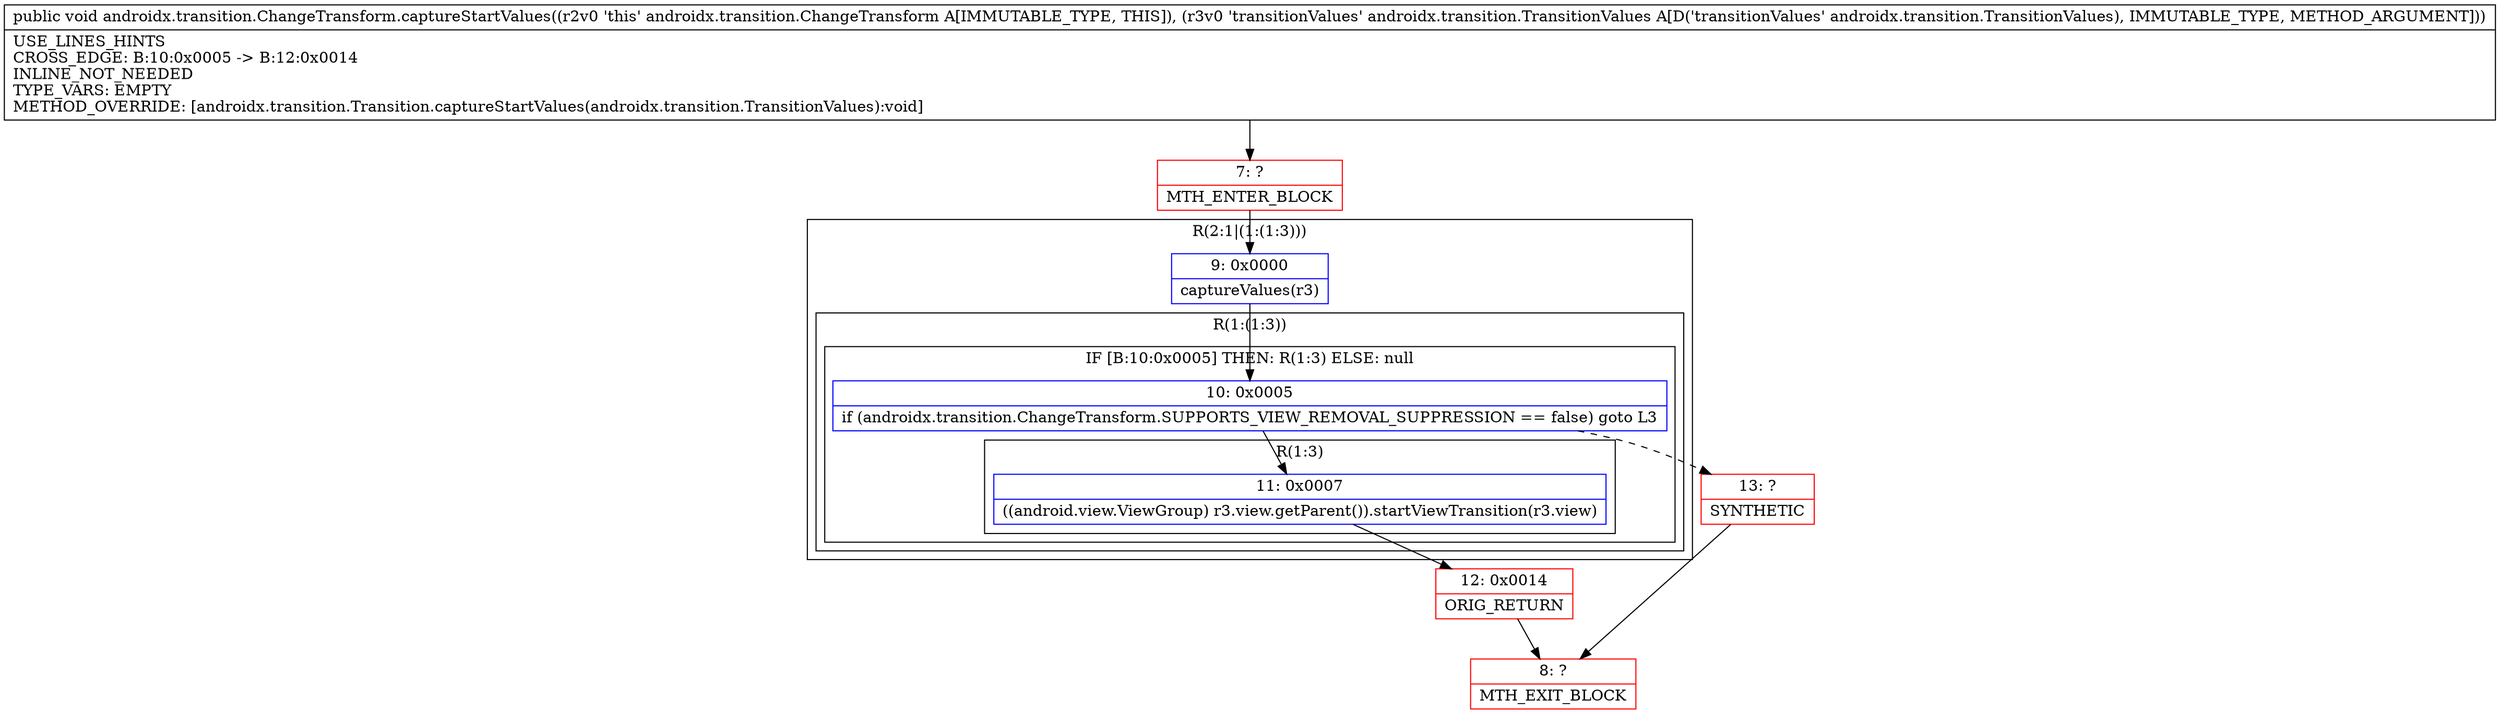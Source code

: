 digraph "CFG forandroidx.transition.ChangeTransform.captureStartValues(Landroidx\/transition\/TransitionValues;)V" {
subgraph cluster_Region_1783009492 {
label = "R(2:1|(1:(1:3)))";
node [shape=record,color=blue];
Node_9 [shape=record,label="{9\:\ 0x0000|captureValues(r3)\l}"];
subgraph cluster_Region_108877794 {
label = "R(1:(1:3))";
node [shape=record,color=blue];
subgraph cluster_IfRegion_1746735802 {
label = "IF [B:10:0x0005] THEN: R(1:3) ELSE: null";
node [shape=record,color=blue];
Node_10 [shape=record,label="{10\:\ 0x0005|if (androidx.transition.ChangeTransform.SUPPORTS_VIEW_REMOVAL_SUPPRESSION == false) goto L3\l}"];
subgraph cluster_Region_1210686314 {
label = "R(1:3)";
node [shape=record,color=blue];
Node_11 [shape=record,label="{11\:\ 0x0007|((android.view.ViewGroup) r3.view.getParent()).startViewTransition(r3.view)\l}"];
}
}
}
}
Node_7 [shape=record,color=red,label="{7\:\ ?|MTH_ENTER_BLOCK\l}"];
Node_12 [shape=record,color=red,label="{12\:\ 0x0014|ORIG_RETURN\l}"];
Node_8 [shape=record,color=red,label="{8\:\ ?|MTH_EXIT_BLOCK\l}"];
Node_13 [shape=record,color=red,label="{13\:\ ?|SYNTHETIC\l}"];
MethodNode[shape=record,label="{public void androidx.transition.ChangeTransform.captureStartValues((r2v0 'this' androidx.transition.ChangeTransform A[IMMUTABLE_TYPE, THIS]), (r3v0 'transitionValues' androidx.transition.TransitionValues A[D('transitionValues' androidx.transition.TransitionValues), IMMUTABLE_TYPE, METHOD_ARGUMENT]))  | USE_LINES_HINTS\lCROSS_EDGE: B:10:0x0005 \-\> B:12:0x0014\lINLINE_NOT_NEEDED\lTYPE_VARS: EMPTY\lMETHOD_OVERRIDE: [androidx.transition.Transition.captureStartValues(androidx.transition.TransitionValues):void]\l}"];
MethodNode -> Node_7;Node_9 -> Node_10;
Node_10 -> Node_11;
Node_10 -> Node_13[style=dashed];
Node_11 -> Node_12;
Node_7 -> Node_9;
Node_12 -> Node_8;
Node_13 -> Node_8;
}

